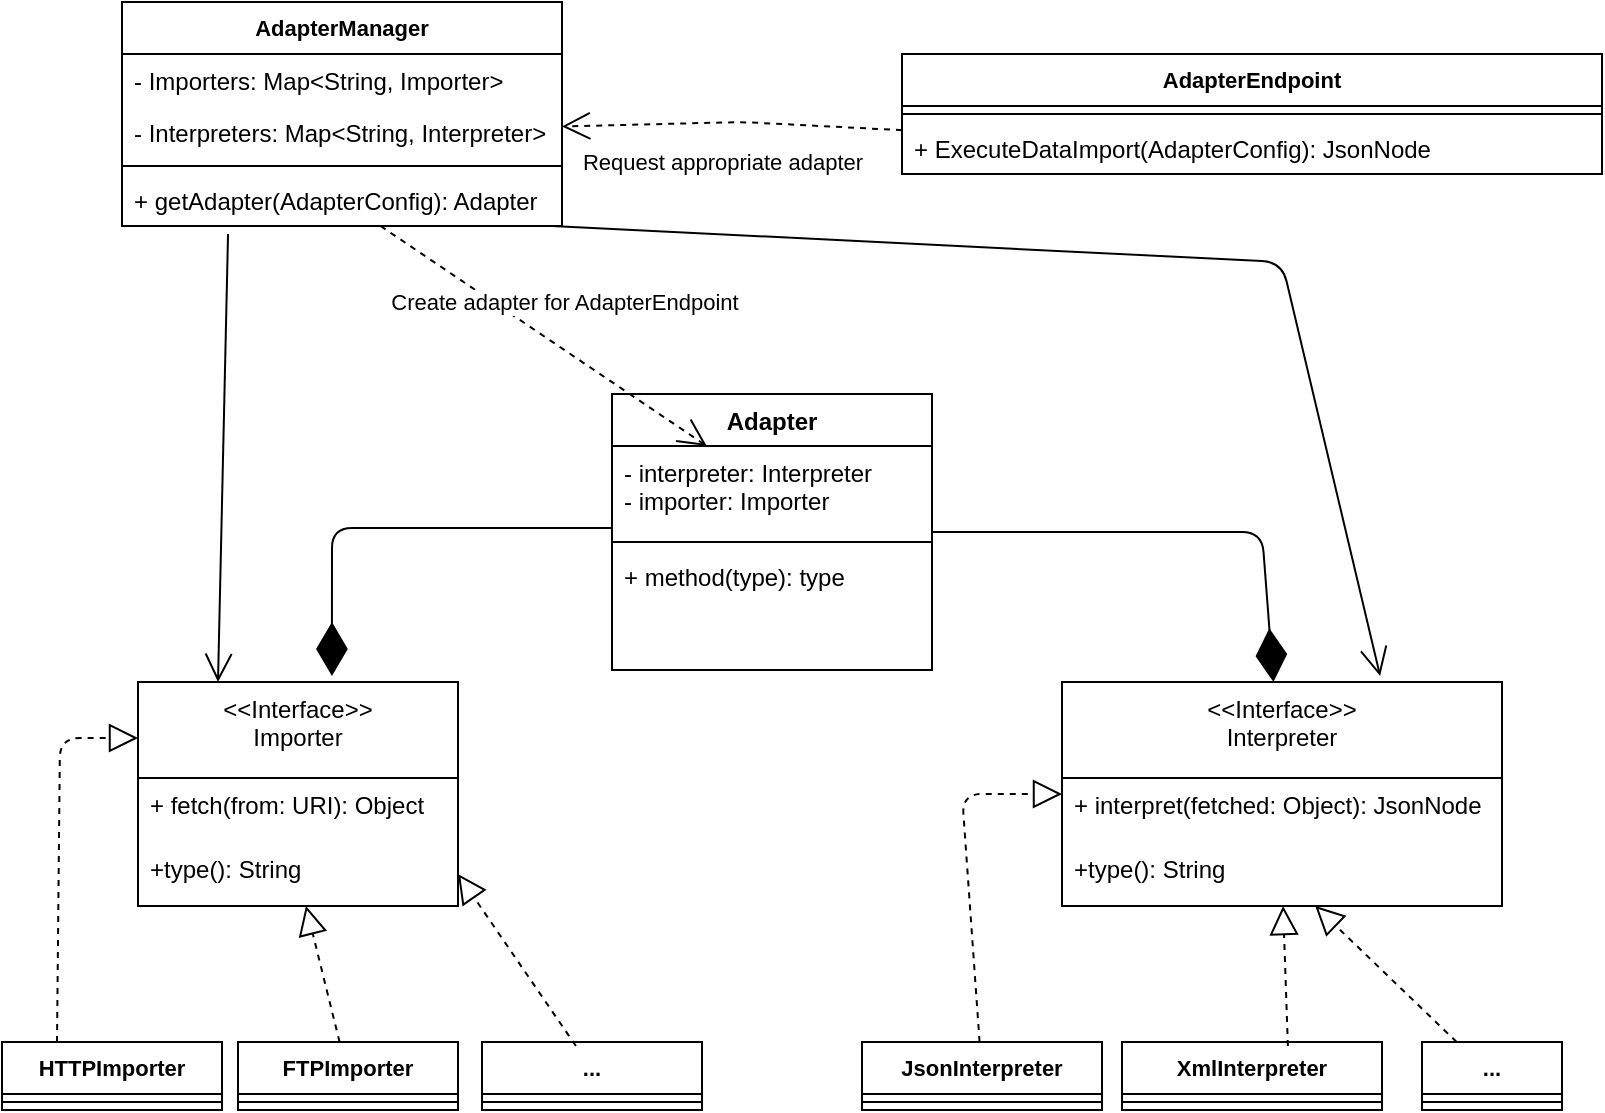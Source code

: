 <mxfile version="10.7.1" type="device"><diagram id="t0KbYixtE3AXjmOswo3n" name="Page-1"><mxGraphModel dx="1390" dy="906" grid="1" gridSize="10" guides="1" tooltips="1" connect="1" arrows="1" fold="1" page="1" pageScale="1" pageWidth="850" pageHeight="1100" math="0" shadow="0"><root><mxCell id="0"/><mxCell id="1" parent="0"/><mxCell id="qKrKWqTePXgAjRMN0VpP-1" value="Adapter" style="swimlane;fontStyle=1;align=center;verticalAlign=top;childLayout=stackLayout;horizontal=1;startSize=26;horizontalStack=0;resizeParent=1;resizeParentMax=0;resizeLast=0;collapsible=1;marginBottom=0;" vertex="1" parent="1"><mxGeometry x="315" y="226" width="160" height="138" as="geometry"/></mxCell><mxCell id="qKrKWqTePXgAjRMN0VpP-2" value="- interpreter: Interpreter&#xA;- importer: Importer&#xA;" style="text;strokeColor=none;fillColor=none;align=left;verticalAlign=top;spacingLeft=4;spacingRight=4;overflow=hidden;rotatable=0;points=[[0,0.5],[1,0.5]];portConstraint=eastwest;" vertex="1" parent="qKrKWqTePXgAjRMN0VpP-1"><mxGeometry y="26" width="160" height="44" as="geometry"/></mxCell><mxCell id="qKrKWqTePXgAjRMN0VpP-3" value="" style="line;strokeWidth=1;fillColor=none;align=left;verticalAlign=middle;spacingTop=-1;spacingLeft=3;spacingRight=3;rotatable=0;labelPosition=right;points=[];portConstraint=eastwest;" vertex="1" parent="qKrKWqTePXgAjRMN0VpP-1"><mxGeometry y="70" width="160" height="8" as="geometry"/></mxCell><mxCell id="qKrKWqTePXgAjRMN0VpP-4" value="+ method(type): type" style="text;strokeColor=none;fillColor=none;align=left;verticalAlign=top;spacingLeft=4;spacingRight=4;overflow=hidden;rotatable=0;points=[[0,0.5],[1,0.5]];portConstraint=eastwest;" vertex="1" parent="qKrKWqTePXgAjRMN0VpP-1"><mxGeometry y="78" width="160" height="60" as="geometry"/></mxCell><mxCell id="qKrKWqTePXgAjRMN0VpP-13" value="&lt;&lt;Interface&gt;&gt;&#xA;Importer" style="swimlane;fontStyle=0;align=center;verticalAlign=top;childLayout=stackLayout;horizontal=1;startSize=48;horizontalStack=0;resizeParent=1;resizeParentMax=0;resizeLast=0;collapsible=1;marginBottom=0;" vertex="1" parent="1"><mxGeometry x="78" y="370" width="160" height="112" as="geometry"/></mxCell><mxCell id="qKrKWqTePXgAjRMN0VpP-16" value="+ fetch(from: URI): Object&#xA;" style="text;strokeColor=none;fillColor=none;align=left;verticalAlign=top;spacingLeft=4;spacingRight=4;overflow=hidden;rotatable=0;points=[[0,0.5],[1,0.5]];portConstraint=eastwest;" vertex="1" parent="qKrKWqTePXgAjRMN0VpP-13"><mxGeometry y="48" width="160" height="32" as="geometry"/></mxCell><mxCell id="qKrKWqTePXgAjRMN0VpP-22" value="+type(): String&#xA;" style="text;strokeColor=none;fillColor=none;align=left;verticalAlign=top;spacingLeft=4;spacingRight=4;overflow=hidden;rotatable=0;points=[[0,0.5],[1,0.5]];portConstraint=eastwest;" vertex="1" parent="qKrKWqTePXgAjRMN0VpP-13"><mxGeometry y="80" width="160" height="32" as="geometry"/></mxCell><mxCell id="qKrKWqTePXgAjRMN0VpP-23" value="&lt;&lt;Interface&gt;&gt;&#xA;Interpreter" style="swimlane;fontStyle=0;align=center;verticalAlign=top;childLayout=stackLayout;horizontal=1;startSize=48;horizontalStack=0;resizeParent=1;resizeParentMax=0;resizeLast=0;collapsible=1;marginBottom=0;" vertex="1" parent="1"><mxGeometry x="540" y="370" width="220" height="112" as="geometry"/></mxCell><mxCell id="qKrKWqTePXgAjRMN0VpP-24" value="+ interpret(fetched: Object): JsonNode&#xA;" style="text;strokeColor=none;fillColor=none;align=left;verticalAlign=top;spacingLeft=4;spacingRight=4;overflow=hidden;rotatable=0;points=[[0,0.5],[1,0.5]];portConstraint=eastwest;" vertex="1" parent="qKrKWqTePXgAjRMN0VpP-23"><mxGeometry y="48" width="220" height="32" as="geometry"/></mxCell><mxCell id="qKrKWqTePXgAjRMN0VpP-25" value="+type(): String&#xA;" style="text;strokeColor=none;fillColor=none;align=left;verticalAlign=top;spacingLeft=4;spacingRight=4;overflow=hidden;rotatable=0;points=[[0,0.5],[1,0.5]];portConstraint=eastwest;" vertex="1" parent="qKrKWqTePXgAjRMN0VpP-23"><mxGeometry y="80" width="220" height="32" as="geometry"/></mxCell><mxCell id="qKrKWqTePXgAjRMN0VpP-30" value="HTTPImporter" style="swimlane;fontStyle=1;align=center;verticalAlign=top;childLayout=stackLayout;horizontal=1;startSize=26;horizontalStack=0;resizeParent=1;resizeParentMax=0;resizeLast=0;collapsible=1;marginBottom=0;fontSize=11;" vertex="1" parent="1"><mxGeometry x="10" y="550" width="110" height="34" as="geometry"/></mxCell><mxCell id="qKrKWqTePXgAjRMN0VpP-32" value="" style="line;strokeWidth=1;fillColor=none;align=left;verticalAlign=middle;spacingTop=-1;spacingLeft=3;spacingRight=3;rotatable=0;labelPosition=right;points=[];portConstraint=eastwest;" vertex="1" parent="qKrKWqTePXgAjRMN0VpP-30"><mxGeometry y="26" width="110" height="8" as="geometry"/></mxCell><mxCell id="qKrKWqTePXgAjRMN0VpP-35" value="FTPImporter" style="swimlane;fontStyle=1;align=center;verticalAlign=top;childLayout=stackLayout;horizontal=1;startSize=26;horizontalStack=0;resizeParent=1;resizeParentMax=0;resizeLast=0;collapsible=1;marginBottom=0;fontSize=11;" vertex="1" parent="1"><mxGeometry x="128" y="550" width="110" height="34" as="geometry"/></mxCell><mxCell id="qKrKWqTePXgAjRMN0VpP-36" value="" style="line;strokeWidth=1;fillColor=none;align=left;verticalAlign=middle;spacingTop=-1;spacingLeft=3;spacingRight=3;rotatable=0;labelPosition=right;points=[];portConstraint=eastwest;" vertex="1" parent="qKrKWqTePXgAjRMN0VpP-35"><mxGeometry y="26" width="110" height="8" as="geometry"/></mxCell><mxCell id="qKrKWqTePXgAjRMN0VpP-38" value="..." style="swimlane;fontStyle=1;align=center;verticalAlign=top;childLayout=stackLayout;horizontal=1;startSize=26;horizontalStack=0;resizeParent=1;resizeParentMax=0;resizeLast=0;collapsible=1;marginBottom=0;fontSize=11;" vertex="1" parent="1"><mxGeometry x="250" y="550" width="110" height="34" as="geometry"/></mxCell><mxCell id="qKrKWqTePXgAjRMN0VpP-39" value="" style="line;strokeWidth=1;fillColor=none;align=left;verticalAlign=middle;spacingTop=-1;spacingLeft=3;spacingRight=3;rotatable=0;labelPosition=right;points=[];portConstraint=eastwest;" vertex="1" parent="qKrKWqTePXgAjRMN0VpP-38"><mxGeometry y="26" width="110" height="8" as="geometry"/></mxCell><mxCell id="qKrKWqTePXgAjRMN0VpP-41" value="" style="endArrow=block;dashed=1;endFill=0;endSize=12;html=1;fontSize=11;entryX=0;entryY=0.25;entryDx=0;entryDy=0;exitX=0.25;exitY=0;exitDx=0;exitDy=0;" edge="1" parent="1" source="qKrKWqTePXgAjRMN0VpP-30" target="qKrKWqTePXgAjRMN0VpP-13"><mxGeometry width="160" relative="1" as="geometry"><mxPoint x="10" y="610" as="sourcePoint"/><mxPoint x="170" y="610" as="targetPoint"/><Array as="points"><mxPoint x="39" y="398"/></Array></mxGeometry></mxCell><mxCell id="qKrKWqTePXgAjRMN0VpP-42" value="" style="endArrow=block;dashed=1;endFill=0;endSize=12;html=1;fontSize=11;" edge="1" parent="1" source="qKrKWqTePXgAjRMN0VpP-35" target="qKrKWqTePXgAjRMN0VpP-22"><mxGeometry width="160" relative="1" as="geometry"><mxPoint x="10" y="610" as="sourcePoint"/><mxPoint x="170" y="610" as="targetPoint"/></mxGeometry></mxCell><mxCell id="qKrKWqTePXgAjRMN0VpP-43" value="" style="endArrow=block;dashed=1;endFill=0;endSize=12;html=1;fontSize=11;exitX=0.427;exitY=0.059;exitDx=0;exitDy=0;exitPerimeter=0;entryX=1;entryY=0.5;entryDx=0;entryDy=0;" edge="1" parent="1" source="qKrKWqTePXgAjRMN0VpP-38" target="qKrKWqTePXgAjRMN0VpP-22"><mxGeometry width="160" relative="1" as="geometry"><mxPoint x="10" y="610" as="sourcePoint"/><mxPoint x="170" y="610" as="targetPoint"/></mxGeometry></mxCell><mxCell id="qKrKWqTePXgAjRMN0VpP-57" value="JsonInterpreter" style="swimlane;fontStyle=1;align=center;verticalAlign=top;childLayout=stackLayout;horizontal=1;startSize=26;horizontalStack=0;resizeParent=1;resizeParentMax=0;resizeLast=0;collapsible=1;marginBottom=0;fontSize=11;" vertex="1" parent="1"><mxGeometry x="440" y="550" width="120" height="34" as="geometry"/></mxCell><mxCell id="qKrKWqTePXgAjRMN0VpP-59" value="" style="line;strokeWidth=1;fillColor=none;align=left;verticalAlign=middle;spacingTop=-1;spacingLeft=3;spacingRight=3;rotatable=0;labelPosition=right;points=[];portConstraint=eastwest;" vertex="1" parent="qKrKWqTePXgAjRMN0VpP-57"><mxGeometry y="26" width="120" height="8" as="geometry"/></mxCell><mxCell id="qKrKWqTePXgAjRMN0VpP-65" value="XmlInterpreter" style="swimlane;fontStyle=1;align=center;verticalAlign=top;childLayout=stackLayout;horizontal=1;startSize=26;horizontalStack=0;resizeParent=1;resizeParentMax=0;resizeLast=0;collapsible=1;marginBottom=0;fontSize=11;" vertex="1" parent="1"><mxGeometry x="570" y="550" width="130" height="34" as="geometry"/></mxCell><mxCell id="qKrKWqTePXgAjRMN0VpP-66" value="" style="line;strokeWidth=1;fillColor=none;align=left;verticalAlign=middle;spacingTop=-1;spacingLeft=3;spacingRight=3;rotatable=0;labelPosition=right;points=[];portConstraint=eastwest;" vertex="1" parent="qKrKWqTePXgAjRMN0VpP-65"><mxGeometry y="26" width="130" height="8" as="geometry"/></mxCell><mxCell id="qKrKWqTePXgAjRMN0VpP-68" value="..." style="swimlane;fontStyle=1;align=center;verticalAlign=top;childLayout=stackLayout;horizontal=1;startSize=26;horizontalStack=0;resizeParent=1;resizeParentMax=0;resizeLast=0;collapsible=1;marginBottom=0;fontSize=11;" vertex="1" parent="1"><mxGeometry x="720" y="550" width="70" height="34" as="geometry"/></mxCell><mxCell id="qKrKWqTePXgAjRMN0VpP-69" value="" style="line;strokeWidth=1;fillColor=none;align=left;verticalAlign=middle;spacingTop=-1;spacingLeft=3;spacingRight=3;rotatable=0;labelPosition=right;points=[];portConstraint=eastwest;" vertex="1" parent="qKrKWqTePXgAjRMN0VpP-68"><mxGeometry y="26" width="70" height="8" as="geometry"/></mxCell><mxCell id="qKrKWqTePXgAjRMN0VpP-72" value="" style="endArrow=block;dashed=1;endFill=0;endSize=12;html=1;fontSize=11;" edge="1" parent="1" source="qKrKWqTePXgAjRMN0VpP-57" target="qKrKWqTePXgAjRMN0VpP-23"><mxGeometry width="160" relative="1" as="geometry"><mxPoint x="10" y="610" as="sourcePoint"/><mxPoint x="170" y="610" as="targetPoint"/><Array as="points"><mxPoint x="490" y="426"/></Array></mxGeometry></mxCell><mxCell id="qKrKWqTePXgAjRMN0VpP-73" value="" style="endArrow=block;dashed=1;endFill=0;endSize=12;html=1;fontSize=11;exitX=0.638;exitY=0.059;exitDx=0;exitDy=0;exitPerimeter=0;" edge="1" parent="1" source="qKrKWqTePXgAjRMN0VpP-65" target="qKrKWqTePXgAjRMN0VpP-25"><mxGeometry width="160" relative="1" as="geometry"><mxPoint y="650" as="sourcePoint"/><mxPoint x="160" y="650" as="targetPoint"/></mxGeometry></mxCell><mxCell id="qKrKWqTePXgAjRMN0VpP-74" value="" style="endArrow=block;dashed=1;endFill=0;endSize=12;html=1;fontSize=11;" edge="1" parent="1" source="qKrKWqTePXgAjRMN0VpP-68" target="qKrKWqTePXgAjRMN0VpP-25"><mxGeometry width="160" relative="1" as="geometry"><mxPoint x="-10" y="690" as="sourcePoint"/><mxPoint x="150" y="690" as="targetPoint"/></mxGeometry></mxCell><mxCell id="qKrKWqTePXgAjRMN0VpP-79" value="AdapterEndpoint" style="swimlane;fontStyle=1;align=center;verticalAlign=top;childLayout=stackLayout;horizontal=1;startSize=26;horizontalStack=0;resizeParent=1;resizeParentMax=0;resizeLast=0;collapsible=1;marginBottom=0;fontSize=11;" vertex="1" parent="1"><mxGeometry x="460" y="56" width="350" height="60" as="geometry"/></mxCell><mxCell id="qKrKWqTePXgAjRMN0VpP-81" value="" style="line;strokeWidth=1;fillColor=none;align=left;verticalAlign=middle;spacingTop=-1;spacingLeft=3;spacingRight=3;rotatable=0;labelPosition=right;points=[];portConstraint=eastwest;" vertex="1" parent="qKrKWqTePXgAjRMN0VpP-79"><mxGeometry y="26" width="350" height="8" as="geometry"/></mxCell><mxCell id="qKrKWqTePXgAjRMN0VpP-82" value="+ ExecuteDataImport(AdapterConfig): JsonNode&#xA;" style="text;strokeColor=none;fillColor=none;align=left;verticalAlign=top;spacingLeft=4;spacingRight=4;overflow=hidden;rotatable=0;points=[[0,0.5],[1,0.5]];portConstraint=eastwest;" vertex="1" parent="qKrKWqTePXgAjRMN0VpP-79"><mxGeometry y="34" width="350" height="26" as="geometry"/></mxCell><mxCell id="qKrKWqTePXgAjRMN0VpP-83" value="AdapterManager" style="swimlane;fontStyle=1;align=center;verticalAlign=top;childLayout=stackLayout;horizontal=1;startSize=26;horizontalStack=0;resizeParent=1;resizeParentMax=0;resizeLast=0;collapsible=1;marginBottom=0;fontSize=11;" vertex="1" parent="1"><mxGeometry x="70" y="30" width="220" height="112" as="geometry"/></mxCell><mxCell id="qKrKWqTePXgAjRMN0VpP-84" value="- Importers: Map&lt;String, Importer&gt;" style="text;strokeColor=none;fillColor=none;align=left;verticalAlign=top;spacingLeft=4;spacingRight=4;overflow=hidden;rotatable=0;points=[[0,0.5],[1,0.5]];portConstraint=eastwest;" vertex="1" parent="qKrKWqTePXgAjRMN0VpP-83"><mxGeometry y="26" width="220" height="26" as="geometry"/></mxCell><mxCell id="qKrKWqTePXgAjRMN0VpP-87" value="- Interpreters: Map&lt;String, Interpreter&gt;" style="text;strokeColor=none;fillColor=none;align=left;verticalAlign=top;spacingLeft=4;spacingRight=4;overflow=hidden;rotatable=0;points=[[0,0.5],[1,0.5]];portConstraint=eastwest;" vertex="1" parent="qKrKWqTePXgAjRMN0VpP-83"><mxGeometry y="52" width="220" height="26" as="geometry"/></mxCell><mxCell id="qKrKWqTePXgAjRMN0VpP-85" value="" style="line;strokeWidth=1;fillColor=none;align=left;verticalAlign=middle;spacingTop=-1;spacingLeft=3;spacingRight=3;rotatable=0;labelPosition=right;points=[];portConstraint=eastwest;" vertex="1" parent="qKrKWqTePXgAjRMN0VpP-83"><mxGeometry y="78" width="220" height="8" as="geometry"/></mxCell><mxCell id="qKrKWqTePXgAjRMN0VpP-86" value="+ getAdapter(AdapterConfig): Adapter" style="text;strokeColor=none;fillColor=none;align=left;verticalAlign=top;spacingLeft=4;spacingRight=4;overflow=hidden;rotatable=0;points=[[0,0.5],[1,0.5]];portConstraint=eastwest;" vertex="1" parent="qKrKWqTePXgAjRMN0VpP-83"><mxGeometry y="86" width="220" height="26" as="geometry"/></mxCell><mxCell id="qKrKWqTePXgAjRMN0VpP-88" value="Request appropriate adapter" style="endArrow=open;endSize=12;dashed=1;html=1;fontSize=11;" edge="1" parent="1" source="qKrKWqTePXgAjRMN0VpP-82" target="qKrKWqTePXgAjRMN0VpP-87"><mxGeometry x="0.065" y="20" width="160" relative="1" as="geometry"><mxPoint x="490" y="70" as="sourcePoint"/><mxPoint x="170" y="610" as="targetPoint"/><Array as="points"><mxPoint x="380" y="90"/></Array><mxPoint as="offset"/></mxGeometry></mxCell><mxCell id="qKrKWqTePXgAjRMN0VpP-89" value="" style="endArrow=diamondThin;endFill=1;endSize=24;html=1;fontSize=11;entryX=0.606;entryY=-0.027;entryDx=0;entryDy=0;entryPerimeter=0;exitX=0;exitY=0.932;exitDx=0;exitDy=0;exitPerimeter=0;" edge="1" parent="1" source="qKrKWqTePXgAjRMN0VpP-2" target="qKrKWqTePXgAjRMN0VpP-13"><mxGeometry width="160" relative="1" as="geometry"><mxPoint x="23" y="273.5" as="sourcePoint"/><mxPoint x="183" y="273.5" as="targetPoint"/><Array as="points"><mxPoint x="175" y="293"/></Array></mxGeometry></mxCell><mxCell id="qKrKWqTePXgAjRMN0VpP-90" value="" style="endArrow=diamondThin;endFill=1;endSize=24;html=1;fontSize=11;" edge="1" parent="1" source="qKrKWqTePXgAjRMN0VpP-1" target="qKrKWqTePXgAjRMN0VpP-23"><mxGeometry width="160" relative="1" as="geometry"><mxPoint x="-10" y="660" as="sourcePoint"/><mxPoint x="150" y="660" as="targetPoint"/><Array as="points"><mxPoint x="640" y="295"/></Array></mxGeometry></mxCell><mxCell id="qKrKWqTePXgAjRMN0VpP-91" value="" style="endArrow=open;endFill=1;endSize=12;html=1;fontSize=11;entryX=0.25;entryY=0;entryDx=0;entryDy=0;exitX=0.241;exitY=1.154;exitDx=0;exitDy=0;exitPerimeter=0;" edge="1" parent="1" source="qKrKWqTePXgAjRMN0VpP-86" target="qKrKWqTePXgAjRMN0VpP-13"><mxGeometry width="160" relative="1" as="geometry"><mxPoint x="10" y="610" as="sourcePoint"/><mxPoint x="170" y="610" as="targetPoint"/></mxGeometry></mxCell><mxCell id="qKrKWqTePXgAjRMN0VpP-92" value="" style="endArrow=open;endFill=1;endSize=12;html=1;fontSize=11;exitX=0.977;exitY=1;exitDx=0;exitDy=0;exitPerimeter=0;entryX=0.723;entryY=-0.027;entryDx=0;entryDy=0;entryPerimeter=0;" edge="1" parent="1" source="qKrKWqTePXgAjRMN0VpP-86" target="qKrKWqTePXgAjRMN0VpP-23"><mxGeometry width="160" relative="1" as="geometry"><mxPoint x="10" y="610" as="sourcePoint"/><mxPoint x="170" y="610" as="targetPoint"/><Array as="points"><mxPoint x="650" y="160"/></Array></mxGeometry></mxCell><mxCell id="qKrKWqTePXgAjRMN0VpP-93" value="Create adapter for AdapterEndpoint" style="endArrow=open;endSize=12;dashed=1;html=1;fontSize=11;" edge="1" parent="1" source="qKrKWqTePXgAjRMN0VpP-86" target="qKrKWqTePXgAjRMN0VpP-2"><mxGeometry x="-0.019" y="19" width="160" relative="1" as="geometry"><mxPoint x="10" y="610" as="sourcePoint"/><mxPoint x="200" y="180" as="targetPoint"/><mxPoint x="1" as="offset"/></mxGeometry></mxCell></root></mxGraphModel></diagram></mxfile>